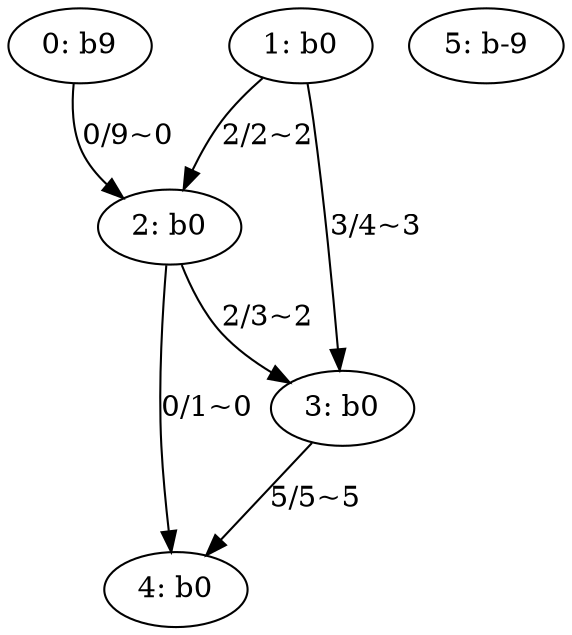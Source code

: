 digraph G {
  0 [label="0: b9", ];
  1 [label="1: b0", ];
  2 [label="2: b0", ];
  3 [label="3: b0", ];
  4 [label="4: b0", ];
  5 [label="5: b-9", ];
  
  
  1 -> 3 [label="3/4~3", ];
  1 -> 2 [label="2/2~2", ];
  0 -> 2 [label="0/9~0", ];
  2 -> 3 [label="2/3~2", ];
  3 -> 4 [label="5/5~5", ];
  2 -> 4 [label="0/1~0", ];
  
  }